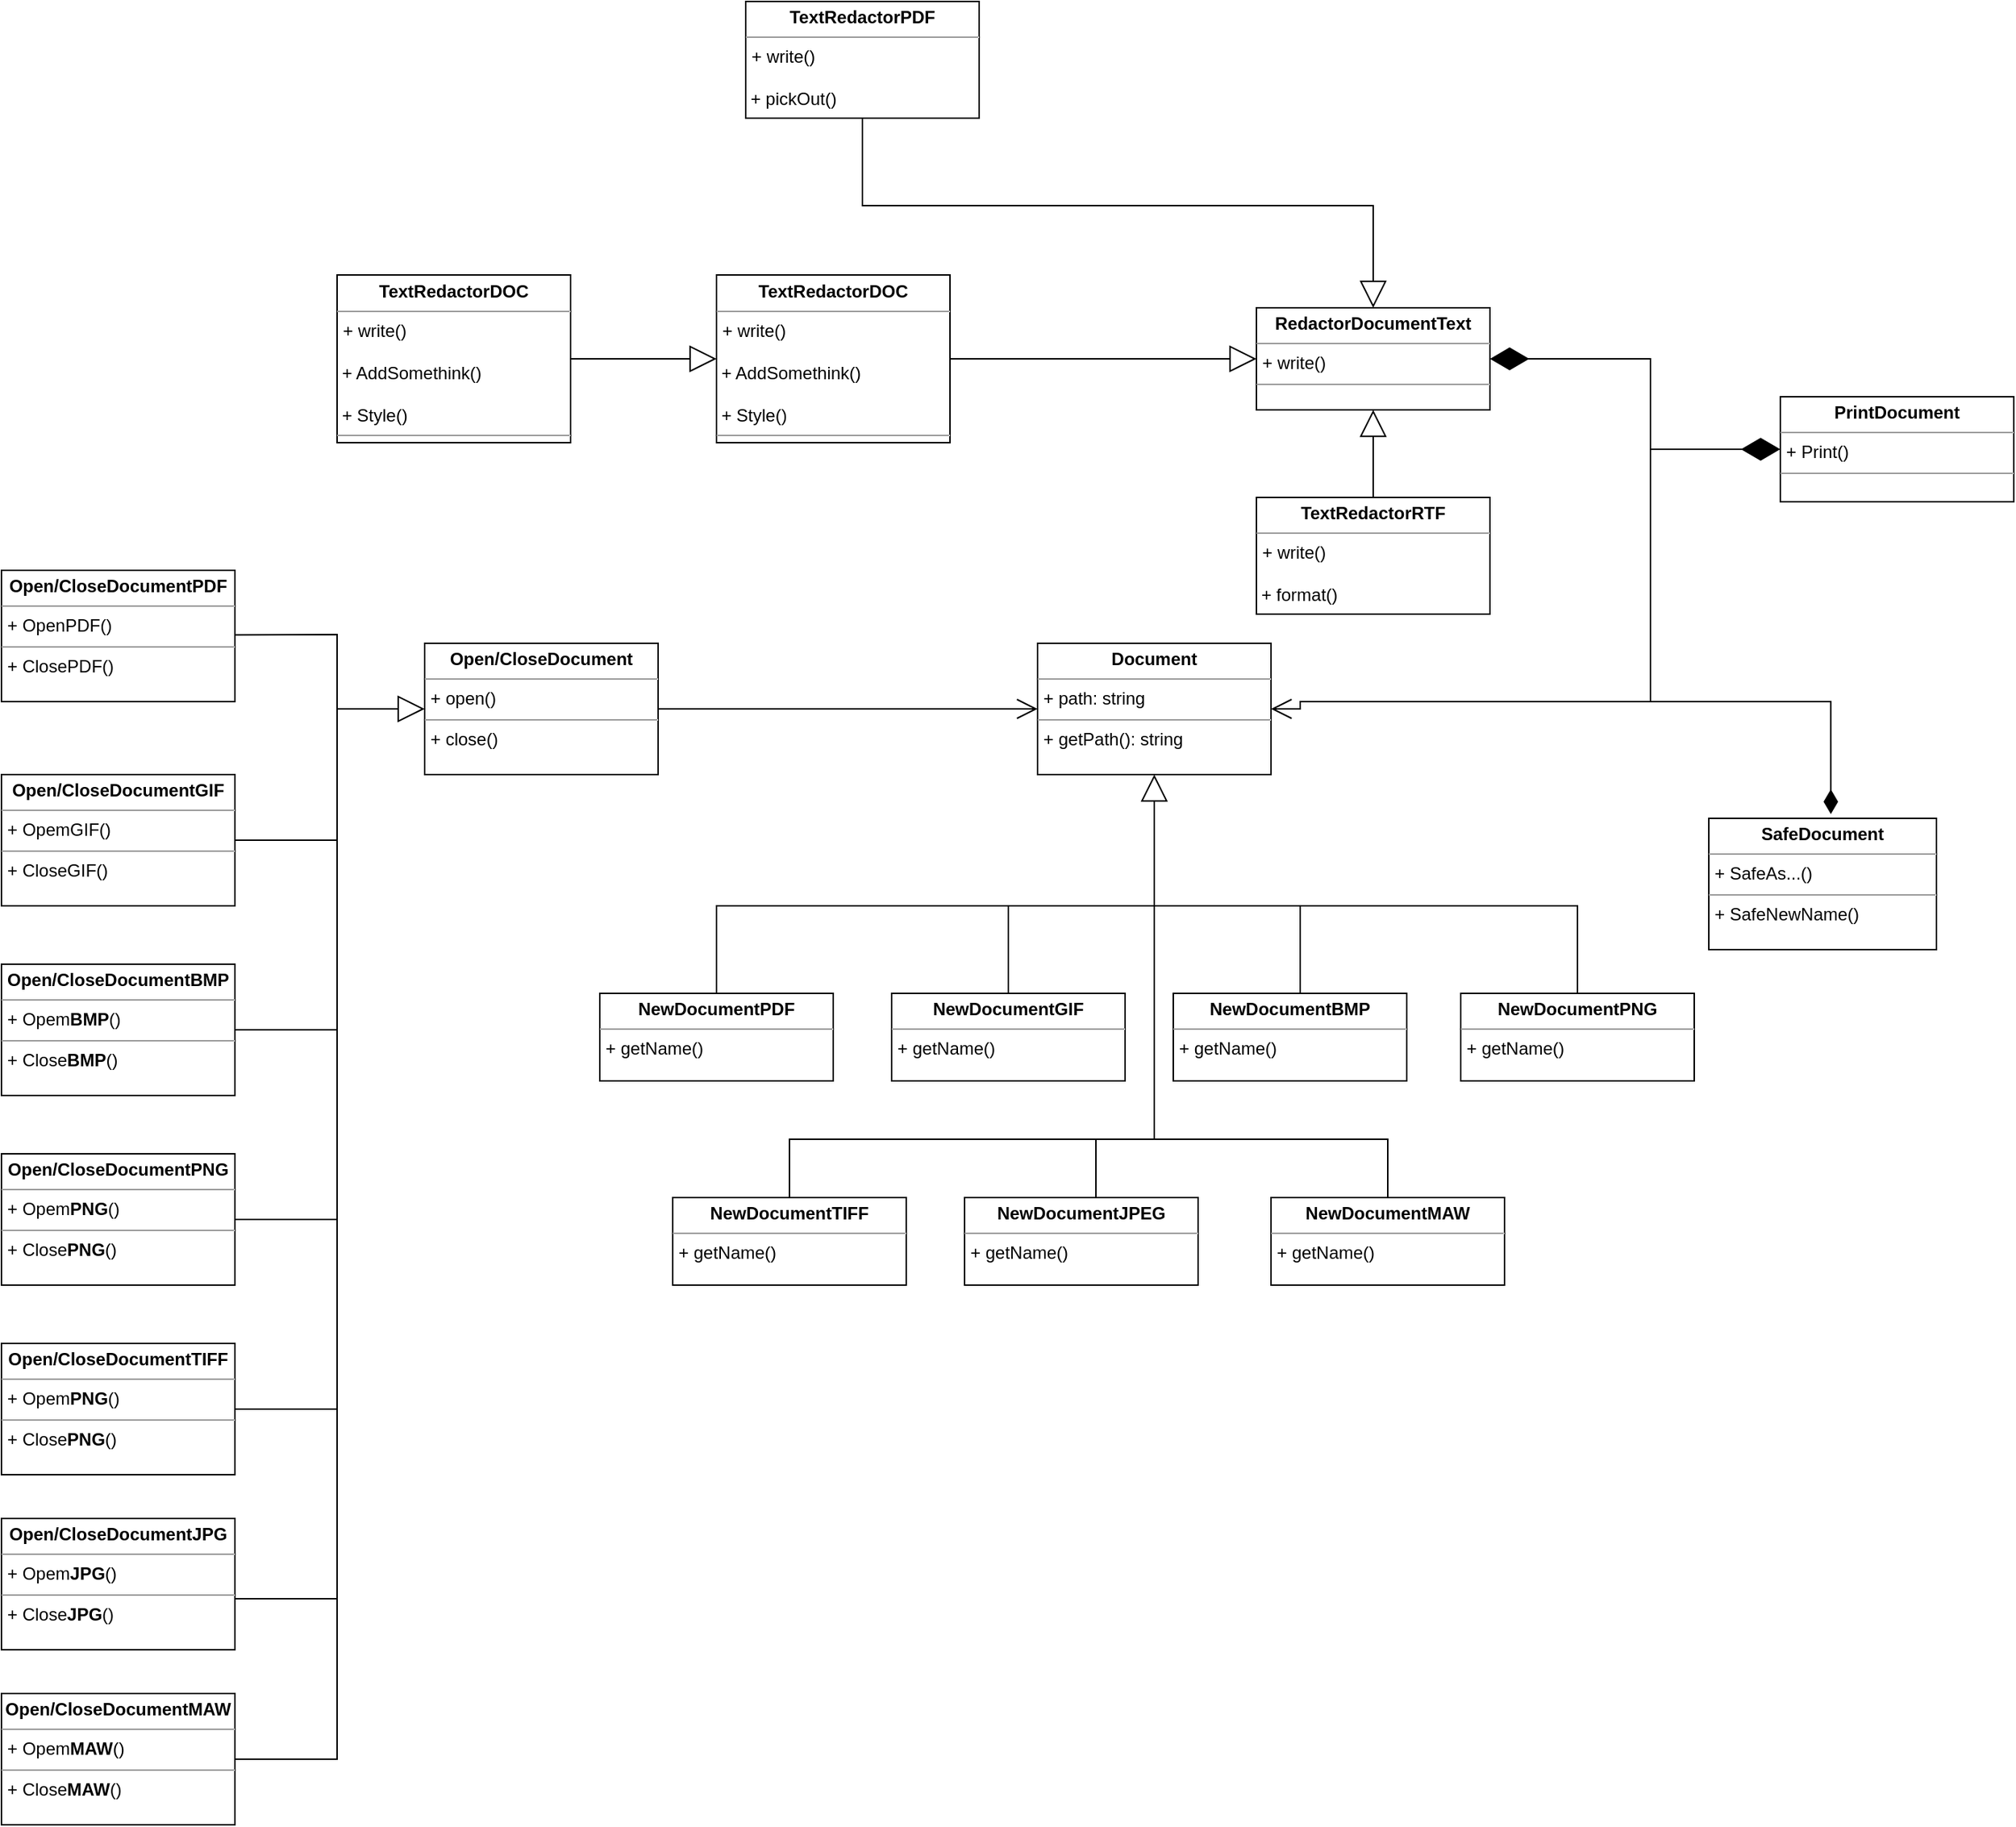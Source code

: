 <mxfile version="21.2.1" type="github">
  <diagram name="Страница 1" id="1JEPZeX4RfmOuQ__iwcs">
    <mxGraphModel dx="3060" dy="1536" grid="1" gridSize="10" guides="1" tooltips="1" connect="1" arrows="1" fold="1" page="0" pageScale="1" pageWidth="827" pageHeight="1169" background="none" math="0" shadow="0">
      <root>
        <mxCell id="0" />
        <mxCell id="1" parent="0" />
        <mxCell id="FXi_Oe5fK3dxQ-S39nLO-6" value="&lt;p style=&quot;margin:0px;margin-top:4px;text-align:center;&quot;&gt;&lt;b&gt;Document&lt;/b&gt;&lt;/p&gt;&lt;hr size=&quot;1&quot;&gt;&lt;p style=&quot;margin:0px;margin-left:4px;&quot;&gt;+ path: string&lt;br&gt;&lt;/p&gt;&lt;hr size=&quot;1&quot;&gt;&lt;p style=&quot;margin:0px;margin-left:4px;&quot;&gt;+ getPath(): string&lt;br&gt;&lt;/p&gt;" style="verticalAlign=top;align=left;overflow=fill;fontSize=12;fontFamily=Helvetica;html=1;whiteSpace=wrap;" vertex="1" parent="1">
          <mxGeometry x="320" y="100" width="160" height="90" as="geometry" />
        </mxCell>
        <mxCell id="FXi_Oe5fK3dxQ-S39nLO-7" value="&lt;p style=&quot;margin:0px;margin-top:4px;text-align:center;&quot;&gt;&lt;b&gt;Open/CloseDocument&lt;br&gt;&lt;/b&gt;&lt;/p&gt;&lt;hr size=&quot;1&quot;&gt;&lt;p style=&quot;margin:0px;margin-left:4px;&quot;&gt;+ open()&lt;br&gt;&lt;/p&gt;&lt;hr size=&quot;1&quot;&gt;&lt;p style=&quot;margin:0px;margin-left:4px;&quot;&gt;+ close()&lt;br&gt;&lt;/p&gt;" style="verticalAlign=top;align=left;overflow=fill;fontSize=12;fontFamily=Helvetica;html=1;whiteSpace=wrap;" vertex="1" parent="1">
          <mxGeometry x="-100" y="100" width="160" height="90" as="geometry" />
        </mxCell>
        <mxCell id="FXi_Oe5fK3dxQ-S39nLO-8" value="" style="endArrow=open;endFill=1;endSize=12;html=1;rounded=0;entryX=0;entryY=0.5;entryDx=0;entryDy=0;exitX=1;exitY=0.5;exitDx=0;exitDy=0;" edge="1" parent="1" source="FXi_Oe5fK3dxQ-S39nLO-7" target="FXi_Oe5fK3dxQ-S39nLO-6">
          <mxGeometry width="160" relative="1" as="geometry">
            <mxPoint x="70" y="140" as="sourcePoint" />
            <mxPoint x="230" y="140" as="targetPoint" />
          </mxGeometry>
        </mxCell>
        <mxCell id="FXi_Oe5fK3dxQ-S39nLO-11" value="&lt;p style=&quot;margin:0px;margin-top:4px;text-align:center;&quot;&gt;&lt;b&gt;Open/CloseDocumentPDF&lt;br&gt;&lt;/b&gt;&lt;/p&gt;&lt;hr size=&quot;1&quot;&gt;&lt;p style=&quot;margin:0px;margin-left:4px;&quot;&gt;+ OpenPDF()&lt;br&gt;&lt;/p&gt;&lt;hr size=&quot;1&quot;&gt;&lt;p style=&quot;margin:0px;margin-left:4px;&quot;&gt;+ ClosePDF()&lt;br&gt;&lt;/p&gt;" style="verticalAlign=top;align=left;overflow=fill;fontSize=12;fontFamily=Helvetica;html=1;whiteSpace=wrap;" vertex="1" parent="1">
          <mxGeometry x="-390" y="50" width="160" height="90" as="geometry" />
        </mxCell>
        <mxCell id="FXi_Oe5fK3dxQ-S39nLO-12" value="&lt;p style=&quot;margin:0px;margin-top:4px;text-align:center;&quot;&gt;&lt;b&gt;Open/CloseDocumentGIF&lt;br&gt;&lt;/b&gt;&lt;/p&gt;&lt;hr size=&quot;1&quot;&gt;&lt;p style=&quot;margin:0px;margin-left:4px;&quot;&gt;+ OpemGIF()&lt;br&gt;&lt;/p&gt;&lt;hr size=&quot;1&quot;&gt;&lt;p style=&quot;margin:0px;margin-left:4px;&quot;&gt;+ CloseGIF()&lt;br&gt;&lt;/p&gt;" style="verticalAlign=top;align=left;overflow=fill;fontSize=12;fontFamily=Helvetica;html=1;whiteSpace=wrap;" vertex="1" parent="1">
          <mxGeometry x="-390" y="190" width="160" height="90" as="geometry" />
        </mxCell>
        <mxCell id="FXi_Oe5fK3dxQ-S39nLO-14" value="" style="endArrow=block;endSize=16;endFill=0;html=1;rounded=0;entryX=0;entryY=0.5;entryDx=0;entryDy=0;" edge="1" parent="1" target="FXi_Oe5fK3dxQ-S39nLO-7">
          <mxGeometry width="160" relative="1" as="geometry">
            <mxPoint x="-230" y="94.23" as="sourcePoint" />
            <mxPoint x="-70" y="94.23" as="targetPoint" />
            <Array as="points">
              <mxPoint x="-160" y="94" />
              <mxPoint x="-160" y="145" />
            </Array>
          </mxGeometry>
        </mxCell>
        <mxCell id="FXi_Oe5fK3dxQ-S39nLO-16" value="" style="endArrow=none;html=1;rounded=0;exitX=1;exitY=0.5;exitDx=0;exitDy=0;" edge="1" parent="1" source="FXi_Oe5fK3dxQ-S39nLO-12">
          <mxGeometry width="50" height="50" relative="1" as="geometry">
            <mxPoint x="-230" y="280" as="sourcePoint" />
            <mxPoint x="-160" y="140" as="targetPoint" />
            <Array as="points">
              <mxPoint x="-160" y="235" />
            </Array>
          </mxGeometry>
        </mxCell>
        <mxCell id="FXi_Oe5fK3dxQ-S39nLO-17" value="" style="endArrow=none;html=1;rounded=0;exitX=1;exitY=0.5;exitDx=0;exitDy=0;" edge="1" parent="1" source="FXi_Oe5fK3dxQ-S39nLO-50">
          <mxGeometry width="50" height="50" relative="1" as="geometry">
            <mxPoint x="-230" y="390" as="sourcePoint" />
            <mxPoint x="-160" y="230" as="targetPoint" />
            <Array as="points">
              <mxPoint x="-160" y="365" />
            </Array>
          </mxGeometry>
        </mxCell>
        <mxCell id="FXi_Oe5fK3dxQ-S39nLO-19" value="" style="endArrow=block;endSize=16;endFill=0;html=1;rounded=0;entryX=0.5;entryY=1;entryDx=0;entryDy=0;" edge="1" parent="1" target="FXi_Oe5fK3dxQ-S39nLO-6">
          <mxGeometry width="160" relative="1" as="geometry">
            <mxPoint x="100" y="340" as="sourcePoint" />
            <mxPoint x="600" y="270" as="targetPoint" />
            <Array as="points">
              <mxPoint x="100" y="280" />
              <mxPoint x="400" y="280" />
            </Array>
          </mxGeometry>
        </mxCell>
        <mxCell id="FXi_Oe5fK3dxQ-S39nLO-20" value="&lt;p style=&quot;margin:0px;margin-top:4px;text-align:center;&quot;&gt;&lt;b&gt;NewDocumentPDF&lt;/b&gt;&lt;/p&gt;&lt;hr size=&quot;1&quot;&gt;&lt;p style=&quot;margin:0px;margin-left:4px;&quot;&gt;+ getName()&lt;br&gt;&lt;/p&gt;" style="verticalAlign=top;align=left;overflow=fill;fontSize=12;fontFamily=Helvetica;html=1;whiteSpace=wrap;" vertex="1" parent="1">
          <mxGeometry x="20" y="340" width="160" height="60" as="geometry" />
        </mxCell>
        <mxCell id="FXi_Oe5fK3dxQ-S39nLO-21" value="&lt;p style=&quot;margin:0px;margin-top:4px;text-align:center;&quot;&gt;&lt;b&gt;NewDocumentGIF&lt;/b&gt;&lt;/p&gt;&lt;hr size=&quot;1&quot;&gt;&lt;p style=&quot;margin:0px;margin-left:4px;&quot;&gt;+ getName()&lt;br&gt;&lt;/p&gt;" style="verticalAlign=top;align=left;overflow=fill;fontSize=12;fontFamily=Helvetica;html=1;whiteSpace=wrap;" vertex="1" parent="1">
          <mxGeometry x="220" y="340" width="160" height="60" as="geometry" />
        </mxCell>
        <mxCell id="FXi_Oe5fK3dxQ-S39nLO-22" value="&lt;p style=&quot;margin:0px;margin-top:4px;text-align:center;&quot;&gt;&lt;b&gt;NewDocumentBMP&lt;/b&gt;&lt;/p&gt;&lt;hr size=&quot;1&quot;&gt;&lt;p style=&quot;margin:0px;margin-left:4px;&quot;&gt;+ getName()&lt;br&gt;&lt;/p&gt;" style="verticalAlign=top;align=left;overflow=fill;fontSize=12;fontFamily=Helvetica;html=1;whiteSpace=wrap;" vertex="1" parent="1">
          <mxGeometry x="413" y="340" width="160" height="60" as="geometry" />
        </mxCell>
        <mxCell id="FXi_Oe5fK3dxQ-S39nLO-23" value="&lt;p style=&quot;margin:0px;margin-top:4px;text-align:center;&quot;&gt;&lt;b&gt;NewDocumentPNG&lt;/b&gt;&lt;/p&gt;&lt;hr size=&quot;1&quot;&gt;&lt;p style=&quot;margin:0px;margin-left:4px;&quot;&gt;+ getName()&lt;br&gt;&lt;/p&gt;" style="verticalAlign=top;align=left;overflow=fill;fontSize=12;fontFamily=Helvetica;html=1;whiteSpace=wrap;" vertex="1" parent="1">
          <mxGeometry x="610" y="340" width="160" height="60" as="geometry" />
        </mxCell>
        <mxCell id="FXi_Oe5fK3dxQ-S39nLO-24" value="" style="endArrow=none;html=1;rounded=0;exitX=0.5;exitY=0;exitDx=0;exitDy=0;" edge="1" parent="1" source="FXi_Oe5fK3dxQ-S39nLO-21">
          <mxGeometry width="50" height="50" relative="1" as="geometry">
            <mxPoint x="470" y="360" as="sourcePoint" />
            <mxPoint x="300" y="280" as="targetPoint" />
          </mxGeometry>
        </mxCell>
        <mxCell id="FXi_Oe5fK3dxQ-S39nLO-25" value="" style="endArrow=none;html=1;rounded=0;exitX=0.5;exitY=0;exitDx=0;exitDy=0;" edge="1" parent="1">
          <mxGeometry width="50" height="50" relative="1" as="geometry">
            <mxPoint x="500" y="340" as="sourcePoint" />
            <mxPoint x="400" y="280" as="targetPoint" />
            <Array as="points">
              <mxPoint x="500" y="280" />
            </Array>
          </mxGeometry>
        </mxCell>
        <mxCell id="FXi_Oe5fK3dxQ-S39nLO-26" value="" style="endArrow=none;html=1;rounded=0;exitX=0.5;exitY=0;exitDx=0;exitDy=0;" edge="1" parent="1">
          <mxGeometry width="50" height="50" relative="1" as="geometry">
            <mxPoint x="690" y="340" as="sourcePoint" />
            <mxPoint x="500" y="280" as="targetPoint" />
            <Array as="points">
              <mxPoint x="690" y="300" />
              <mxPoint x="690" y="280" />
            </Array>
          </mxGeometry>
        </mxCell>
        <mxCell id="FXi_Oe5fK3dxQ-S39nLO-27" value="" style="endArrow=none;html=1;rounded=0;" edge="1" parent="1">
          <mxGeometry width="50" height="50" relative="1" as="geometry">
            <mxPoint x="400" y="440" as="sourcePoint" />
            <mxPoint x="400" y="280" as="targetPoint" />
          </mxGeometry>
        </mxCell>
        <mxCell id="FXi_Oe5fK3dxQ-S39nLO-29" value="" style="endArrow=open;html=1;endSize=12;startArrow=diamondThin;startSize=14;startFill=1;edgeStyle=orthogonalEdgeStyle;align=left;verticalAlign=bottom;rounded=0;entryX=1;entryY=0.5;entryDx=0;entryDy=0;exitX=0.536;exitY=-0.032;exitDx=0;exitDy=0;exitPerimeter=0;" edge="1" parent="1" source="FXi_Oe5fK3dxQ-S39nLO-30" target="FXi_Oe5fK3dxQ-S39nLO-6">
          <mxGeometry x="-1" y="3" relative="1" as="geometry">
            <mxPoint x="990" y="250" as="sourcePoint" />
            <mxPoint x="730" y="200" as="targetPoint" />
            <Array as="points">
              <mxPoint x="864" y="140" />
              <mxPoint x="500" y="140" />
              <mxPoint x="500" y="145" />
            </Array>
          </mxGeometry>
        </mxCell>
        <mxCell id="FXi_Oe5fK3dxQ-S39nLO-30" value="&lt;p style=&quot;margin:0px;margin-top:4px;text-align:center;&quot;&gt;&lt;b&gt;SafeDocument&lt;/b&gt;&lt;/p&gt;&lt;hr size=&quot;1&quot;&gt;&lt;p style=&quot;margin:0px;margin-left:4px;&quot;&gt;+ SafeAs...()&lt;br&gt;&lt;/p&gt;&lt;hr size=&quot;1&quot;&gt;&lt;p style=&quot;margin:0px;margin-left:4px;&quot;&gt;+ SafeNewName()&lt;br&gt;&lt;/p&gt;" style="verticalAlign=top;align=left;overflow=fill;fontSize=12;fontFamily=Helvetica;html=1;whiteSpace=wrap;" vertex="1" parent="1">
          <mxGeometry x="780" y="220" width="156" height="90" as="geometry" />
        </mxCell>
        <mxCell id="FXi_Oe5fK3dxQ-S39nLO-31" value="" style="endArrow=diamondThin;endFill=1;endSize=24;html=1;rounded=0;entryX=0;entryY=0.5;entryDx=0;entryDy=0;" edge="1" parent="1" target="FXi_Oe5fK3dxQ-S39nLO-32">
          <mxGeometry width="160" relative="1" as="geometry">
            <mxPoint x="740" y="140" as="sourcePoint" />
            <mxPoint x="828" y="-29" as="targetPoint" />
            <Array as="points">
              <mxPoint x="740" y="-33" />
            </Array>
          </mxGeometry>
        </mxCell>
        <mxCell id="FXi_Oe5fK3dxQ-S39nLO-32" value="&lt;p style=&quot;margin:0px;margin-top:4px;text-align:center;&quot;&gt;&lt;b&gt;PrintDocument&lt;/b&gt;&lt;/p&gt;&lt;hr size=&quot;1&quot;&gt;&lt;p style=&quot;margin:0px;margin-left:4px;&quot;&gt;+ Print()&lt;br&gt;&lt;/p&gt;&lt;hr size=&quot;1&quot;&gt;&lt;p style=&quot;margin:0px;margin-left:4px;&quot;&gt;&lt;br&gt;&lt;/p&gt;" style="verticalAlign=top;align=left;overflow=fill;fontSize=12;fontFamily=Helvetica;html=1;whiteSpace=wrap;" vertex="1" parent="1">
          <mxGeometry x="829" y="-69" width="160" height="72" as="geometry" />
        </mxCell>
        <mxCell id="FXi_Oe5fK3dxQ-S39nLO-33" value="" style="endArrow=diamondThin;endFill=1;endSize=24;html=1;rounded=0;entryX=1;entryY=0.5;entryDx=0;entryDy=0;" edge="1" parent="1" target="FXi_Oe5fK3dxQ-S39nLO-34">
          <mxGeometry width="160" relative="1" as="geometry">
            <mxPoint x="740" y="8" as="sourcePoint" />
            <mxPoint x="630" y="-170" as="targetPoint" />
            <Array as="points">
              <mxPoint x="740" y="-95" />
            </Array>
          </mxGeometry>
        </mxCell>
        <mxCell id="FXi_Oe5fK3dxQ-S39nLO-34" value="&lt;p style=&quot;margin:0px;margin-top:4px;text-align:center;&quot;&gt;&lt;b&gt;RedactorDocumentText&lt;/b&gt;&lt;/p&gt;&lt;hr size=&quot;1&quot;&gt;&lt;p style=&quot;margin:0px;margin-left:4px;&quot;&gt;+ write()&lt;br&gt;&lt;/p&gt;&lt;hr size=&quot;1&quot;&gt;" style="verticalAlign=top;align=left;overflow=fill;fontSize=12;fontFamily=Helvetica;html=1;whiteSpace=wrap;" vertex="1" parent="1">
          <mxGeometry x="470" y="-130" width="160" height="70" as="geometry" />
        </mxCell>
        <mxCell id="FXi_Oe5fK3dxQ-S39nLO-35" value="" style="endArrow=block;endSize=16;endFill=0;html=1;rounded=0;entryX=0.5;entryY=0;entryDx=0;entryDy=0;exitX=0.5;exitY=1;exitDx=0;exitDy=0;" edge="1" parent="1" source="FXi_Oe5fK3dxQ-S39nLO-38" target="FXi_Oe5fK3dxQ-S39nLO-34">
          <mxGeometry width="160" relative="1" as="geometry">
            <mxPoint x="290" y="-370" as="sourcePoint" />
            <mxPoint x="540" y="-300" as="targetPoint" />
            <Array as="points">
              <mxPoint x="200" y="-200" />
              <mxPoint x="550" y="-200" />
            </Array>
          </mxGeometry>
        </mxCell>
        <mxCell id="FXi_Oe5fK3dxQ-S39nLO-38" value="&lt;p style=&quot;margin:0px;margin-top:4px;text-align:center;&quot;&gt;&lt;b&gt;TextRedactorPDF&lt;/b&gt;&lt;/p&gt;&lt;hr size=&quot;1&quot;&gt;&lt;p style=&quot;margin:0px;margin-left:4px;&quot;&gt;+ write()&lt;br&gt;&lt;/p&gt;&lt;span style=&quot;white-space: pre;&quot;&gt; &lt;br&gt;&lt;/span&gt;&amp;nbsp;+ pickOut()&lt;br&gt;&lt;hr size=&quot;1&quot;&gt;" style="verticalAlign=top;align=left;overflow=fill;fontSize=12;fontFamily=Helvetica;html=1;whiteSpace=wrap;" vertex="1" parent="1">
          <mxGeometry x="120" y="-340" width="160" height="80" as="geometry" />
        </mxCell>
        <mxCell id="FXi_Oe5fK3dxQ-S39nLO-39" value="&lt;p style=&quot;margin:0px;margin-top:4px;text-align:center;&quot;&gt;&lt;b&gt;TextRedactorDOC&lt;/b&gt;&lt;/p&gt;&lt;hr size=&quot;1&quot;&gt;&lt;p style=&quot;margin:0px;margin-left:4px;&quot;&gt;+ write()&lt;/p&gt;&lt;p style=&quot;margin:0px;margin-left:4px;&quot;&gt;&lt;br&gt;&lt;/p&gt;&lt;span style=&quot;white-space: pre;&quot;&gt; + AddSomethink()&lt;br&gt;&lt;br&gt;&lt;/span&gt;&amp;nbsp;+ Style()&lt;br&gt;&lt;hr size=&quot;1&quot;&gt;" style="verticalAlign=top;align=left;overflow=fill;fontSize=12;fontFamily=Helvetica;html=1;whiteSpace=wrap;" vertex="1" parent="1">
          <mxGeometry x="100" y="-152.5" width="160" height="115" as="geometry" />
        </mxCell>
        <mxCell id="FXi_Oe5fK3dxQ-S39nLO-40" value="" style="endArrow=block;endSize=16;endFill=0;html=1;rounded=0;entryX=0;entryY=0.5;entryDx=0;entryDy=0;exitX=1;exitY=0.5;exitDx=0;exitDy=0;" edge="1" parent="1" source="FXi_Oe5fK3dxQ-S39nLO-39" target="FXi_Oe5fK3dxQ-S39nLO-34">
          <mxGeometry width="160" relative="1" as="geometry">
            <mxPoint x="110" y="-280" as="sourcePoint" />
            <mxPoint x="460" y="-160" as="targetPoint" />
            <Array as="points" />
          </mxGeometry>
        </mxCell>
        <mxCell id="FXi_Oe5fK3dxQ-S39nLO-41" value="&lt;p style=&quot;margin:0px;margin-top:4px;text-align:center;&quot;&gt;&lt;b&gt;TextRedactorDOC&lt;/b&gt;&lt;/p&gt;&lt;hr size=&quot;1&quot;&gt;&lt;p style=&quot;margin:0px;margin-left:4px;&quot;&gt;+ write()&lt;/p&gt;&lt;p style=&quot;margin:0px;margin-left:4px;&quot;&gt;&lt;br&gt;&lt;/p&gt;&lt;span style=&quot;white-space: pre;&quot;&gt; + AddSomethink()&lt;br&gt;&lt;br&gt;&lt;/span&gt;&amp;nbsp;+ Style()&lt;br&gt;&lt;hr size=&quot;1&quot;&gt;" style="verticalAlign=top;align=left;overflow=fill;fontSize=12;fontFamily=Helvetica;html=1;whiteSpace=wrap;" vertex="1" parent="1">
          <mxGeometry x="-160" y="-152.5" width="160" height="115" as="geometry" />
        </mxCell>
        <mxCell id="FXi_Oe5fK3dxQ-S39nLO-42" value="" style="endArrow=block;endSize=16;endFill=0;html=1;rounded=0;entryX=0;entryY=0.5;entryDx=0;entryDy=0;exitX=1;exitY=0.5;exitDx=0;exitDy=0;" edge="1" parent="1" source="FXi_Oe5fK3dxQ-S39nLO-41" target="FXi_Oe5fK3dxQ-S39nLO-39">
          <mxGeometry width="160" relative="1" as="geometry">
            <mxPoint x="-40" y="-165.5" as="sourcePoint" />
            <mxPoint x="170" y="-165.5" as="targetPoint" />
            <Array as="points" />
          </mxGeometry>
        </mxCell>
        <mxCell id="FXi_Oe5fK3dxQ-S39nLO-43" value="&lt;p style=&quot;margin:0px;margin-top:4px;text-align:center;&quot;&gt;&lt;b&gt;TextRedactorRTF&lt;/b&gt;&lt;/p&gt;&lt;hr size=&quot;1&quot;&gt;&lt;p style=&quot;margin:0px;margin-left:4px;&quot;&gt;+ write()&lt;br&gt;&lt;/p&gt;&lt;span style=&quot;white-space: pre;&quot;&gt; &lt;br&gt;&lt;/span&gt;&amp;nbsp;+ format()&lt;br&gt;&lt;hr size=&quot;1&quot;&gt;" style="verticalAlign=top;align=left;overflow=fill;fontSize=12;fontFamily=Helvetica;html=1;whiteSpace=wrap;" vertex="1" parent="1">
          <mxGeometry x="470" width="160" height="80" as="geometry" />
        </mxCell>
        <mxCell id="FXi_Oe5fK3dxQ-S39nLO-44" value="" style="endArrow=block;endSize=16;endFill=0;html=1;rounded=0;entryX=0.5;entryY=1;entryDx=0;entryDy=0;exitX=0.5;exitY=0;exitDx=0;exitDy=0;" edge="1" parent="1" source="FXi_Oe5fK3dxQ-S39nLO-43" target="FXi_Oe5fK3dxQ-S39nLO-34">
          <mxGeometry width="160" relative="1" as="geometry">
            <mxPoint x="270" y="-85" as="sourcePoint" />
            <mxPoint x="480" y="-85" as="targetPoint" />
            <Array as="points" />
          </mxGeometry>
        </mxCell>
        <mxCell id="FXi_Oe5fK3dxQ-S39nLO-45" value="&lt;p style=&quot;margin:0px;margin-top:4px;text-align:center;&quot;&gt;&lt;b&gt;NewDocumentTIFF&lt;/b&gt;&lt;/p&gt;&lt;hr size=&quot;1&quot;&gt;&lt;p style=&quot;margin:0px;margin-left:4px;&quot;&gt;+ getName()&lt;br&gt;&lt;/p&gt;" style="verticalAlign=top;align=left;overflow=fill;fontSize=12;fontFamily=Helvetica;html=1;whiteSpace=wrap;" vertex="1" parent="1">
          <mxGeometry x="70" y="480" width="160" height="60" as="geometry" />
        </mxCell>
        <mxCell id="FXi_Oe5fK3dxQ-S39nLO-46" value="" style="endArrow=none;html=1;rounded=0;" edge="1" parent="1">
          <mxGeometry width="50" height="50" relative="1" as="geometry">
            <mxPoint x="150" y="480" as="sourcePoint" />
            <mxPoint x="400" y="440" as="targetPoint" />
            <Array as="points">
              <mxPoint x="150" y="440" />
            </Array>
          </mxGeometry>
        </mxCell>
        <mxCell id="FXi_Oe5fK3dxQ-S39nLO-47" value="&lt;p style=&quot;margin:0px;margin-top:4px;text-align:center;&quot;&gt;&lt;b&gt;NewDocumentJPEG&lt;/b&gt;&lt;/p&gt;&lt;hr size=&quot;1&quot;&gt;&lt;p style=&quot;margin:0px;margin-left:4px;&quot;&gt;+ getName()&lt;br&gt;&lt;/p&gt;" style="verticalAlign=top;align=left;overflow=fill;fontSize=12;fontFamily=Helvetica;html=1;whiteSpace=wrap;" vertex="1" parent="1">
          <mxGeometry x="270" y="480" width="160" height="60" as="geometry" />
        </mxCell>
        <mxCell id="FXi_Oe5fK3dxQ-S39nLO-48" value="&lt;p style=&quot;margin:0px;margin-top:4px;text-align:center;&quot;&gt;&lt;b&gt;NewDocumentMAW&lt;/b&gt;&lt;/p&gt;&lt;hr size=&quot;1&quot;&gt;&lt;p style=&quot;margin:0px;margin-left:4px;&quot;&gt;+ getName()&lt;br&gt;&lt;/p&gt;" style="verticalAlign=top;align=left;overflow=fill;fontSize=12;fontFamily=Helvetica;html=1;whiteSpace=wrap;" vertex="1" parent="1">
          <mxGeometry x="480" y="480" width="160" height="60" as="geometry" />
        </mxCell>
        <mxCell id="FXi_Oe5fK3dxQ-S39nLO-49" value="" style="endArrow=none;html=1;rounded=0;entryX=0.5;entryY=0;entryDx=0;entryDy=0;" edge="1" parent="1" target="FXi_Oe5fK3dxQ-S39nLO-48">
          <mxGeometry width="50" height="50" relative="1" as="geometry">
            <mxPoint x="360" y="480" as="sourcePoint" />
            <mxPoint x="650" y="440" as="targetPoint" />
            <Array as="points">
              <mxPoint x="360" y="440" />
              <mxPoint x="560" y="440" />
            </Array>
          </mxGeometry>
        </mxCell>
        <mxCell id="FXi_Oe5fK3dxQ-S39nLO-50" value="&lt;p style=&quot;margin:0px;margin-top:4px;text-align:center;&quot;&gt;&lt;b&gt;Open/CloseDocument&lt;/b&gt;&lt;b&gt;BMP&lt;/b&gt;&lt;/p&gt;&lt;hr size=&quot;1&quot;&gt;&lt;p style=&quot;margin:0px;margin-left:4px;&quot;&gt;+ Opem&lt;b&gt;BMP&lt;/b&gt;()&lt;br&gt;&lt;/p&gt;&lt;hr size=&quot;1&quot;&gt;&lt;p style=&quot;margin:0px;margin-left:4px;&quot;&gt;+ Close&lt;b&gt;BMP&lt;/b&gt;()&lt;br&gt;&lt;/p&gt;" style="verticalAlign=top;align=left;overflow=fill;fontSize=12;fontFamily=Helvetica;html=1;whiteSpace=wrap;" vertex="1" parent="1">
          <mxGeometry x="-390" y="320" width="160" height="90" as="geometry" />
        </mxCell>
        <mxCell id="FXi_Oe5fK3dxQ-S39nLO-51" value="&lt;p style=&quot;margin:0px;margin-top:4px;text-align:center;&quot;&gt;&lt;b&gt;Open/CloseDocument&lt;/b&gt;&lt;b&gt;PNG&lt;/b&gt;&lt;/p&gt;&lt;hr size=&quot;1&quot;&gt;&lt;p style=&quot;margin:0px;margin-left:4px;&quot;&gt;+ Opem&lt;b&gt;PNG&lt;/b&gt;()&lt;br&gt;&lt;/p&gt;&lt;hr size=&quot;1&quot;&gt;&lt;p style=&quot;margin:0px;margin-left:4px;&quot;&gt;+ Close&lt;b&gt;PNG&lt;/b&gt;()&lt;br&gt;&lt;/p&gt;" style="verticalAlign=top;align=left;overflow=fill;fontSize=12;fontFamily=Helvetica;html=1;whiteSpace=wrap;" vertex="1" parent="1">
          <mxGeometry x="-390" y="450" width="160" height="90" as="geometry" />
        </mxCell>
        <mxCell id="FXi_Oe5fK3dxQ-S39nLO-52" value="&lt;p style=&quot;margin:0px;margin-top:4px;text-align:center;&quot;&gt;&lt;b&gt;Open/CloseDocument&lt;/b&gt;&lt;b&gt;TIFF&lt;/b&gt;&lt;/p&gt;&lt;hr size=&quot;1&quot;&gt;&lt;p style=&quot;margin:0px;margin-left:4px;&quot;&gt;+ Opem&lt;b&gt;PNG&lt;/b&gt;()&lt;br&gt;&lt;/p&gt;&lt;hr size=&quot;1&quot;&gt;&lt;p style=&quot;margin:0px;margin-left:4px;&quot;&gt;+ Close&lt;b&gt;PNG&lt;/b&gt;()&lt;br&gt;&lt;/p&gt;" style="verticalAlign=top;align=left;overflow=fill;fontSize=12;fontFamily=Helvetica;html=1;whiteSpace=wrap;" vertex="1" parent="1">
          <mxGeometry x="-390" y="580" width="160" height="90" as="geometry" />
        </mxCell>
        <mxCell id="FXi_Oe5fK3dxQ-S39nLO-53" value="&lt;p style=&quot;margin:0px;margin-top:4px;text-align:center;&quot;&gt;&lt;b&gt;Open/CloseDocument&lt;/b&gt;&lt;b&gt;JPG&lt;/b&gt;&lt;/p&gt;&lt;hr size=&quot;1&quot;&gt;&lt;p style=&quot;margin:0px;margin-left:4px;&quot;&gt;+ Opem&lt;b&gt;&lt;/b&gt;&lt;b&gt;JPG&lt;/b&gt;()&lt;br&gt;&lt;/p&gt;&lt;hr size=&quot;1&quot;&gt;&lt;p style=&quot;margin:0px;margin-left:4px;&quot;&gt;+ Close&lt;b&gt;JPG&lt;/b&gt;()&lt;br&gt;&lt;/p&gt;" style="verticalAlign=top;align=left;overflow=fill;fontSize=12;fontFamily=Helvetica;html=1;whiteSpace=wrap;" vertex="1" parent="1">
          <mxGeometry x="-390" y="700" width="160" height="90" as="geometry" />
        </mxCell>
        <mxCell id="FXi_Oe5fK3dxQ-S39nLO-54" value="&lt;p style=&quot;margin:0px;margin-top:4px;text-align:center;&quot;&gt;&lt;b&gt;Open/CloseDocument&lt;/b&gt;&lt;b&gt;MAW&lt;/b&gt;&lt;/p&gt;&lt;hr size=&quot;1&quot;&gt;&lt;p style=&quot;margin:0px;margin-left:4px;&quot;&gt;+ Opem&lt;b&gt;MAW&lt;/b&gt;()&lt;br&gt;&lt;/p&gt;&lt;hr size=&quot;1&quot;&gt;&lt;p style=&quot;margin:0px;margin-left:4px;&quot;&gt;+ Close&lt;b&gt;MAW&lt;/b&gt;()&lt;br&gt;&lt;/p&gt;" style="verticalAlign=top;align=left;overflow=fill;fontSize=12;fontFamily=Helvetica;html=1;whiteSpace=wrap;" vertex="1" parent="1">
          <mxGeometry x="-390" y="820" width="160" height="90" as="geometry" />
        </mxCell>
        <mxCell id="FXi_Oe5fK3dxQ-S39nLO-55" value="" style="endArrow=none;html=1;rounded=0;exitX=1;exitY=0.5;exitDx=0;exitDy=0;" edge="1" parent="1">
          <mxGeometry width="50" height="50" relative="1" as="geometry">
            <mxPoint x="-230" y="495" as="sourcePoint" />
            <mxPoint x="-160" y="360" as="targetPoint" />
            <Array as="points">
              <mxPoint x="-160" y="495" />
            </Array>
          </mxGeometry>
        </mxCell>
        <mxCell id="FXi_Oe5fK3dxQ-S39nLO-56" value="" style="endArrow=none;html=1;rounded=0;exitX=1;exitY=0.5;exitDx=0;exitDy=0;" edge="1" parent="1">
          <mxGeometry width="50" height="50" relative="1" as="geometry">
            <mxPoint x="-230" y="625" as="sourcePoint" />
            <mxPoint x="-160" y="490" as="targetPoint" />
            <Array as="points">
              <mxPoint x="-160" y="625" />
            </Array>
          </mxGeometry>
        </mxCell>
        <mxCell id="FXi_Oe5fK3dxQ-S39nLO-57" value="" style="endArrow=none;html=1;rounded=0;exitX=1;exitY=0.5;exitDx=0;exitDy=0;" edge="1" parent="1">
          <mxGeometry width="50" height="50" relative="1" as="geometry">
            <mxPoint x="-230" y="755" as="sourcePoint" />
            <mxPoint x="-160" y="620" as="targetPoint" />
            <Array as="points">
              <mxPoint x="-160" y="755" />
            </Array>
          </mxGeometry>
        </mxCell>
        <mxCell id="FXi_Oe5fK3dxQ-S39nLO-58" value="" style="endArrow=none;html=1;rounded=0;exitX=1;exitY=0.5;exitDx=0;exitDy=0;" edge="1" parent="1" source="FXi_Oe5fK3dxQ-S39nLO-54">
          <mxGeometry width="50" height="50" relative="1" as="geometry">
            <mxPoint x="-230" y="885" as="sourcePoint" />
            <mxPoint x="-160" y="750" as="targetPoint" />
            <Array as="points">
              <mxPoint x="-160" y="865" />
              <mxPoint x="-160" y="820" />
            </Array>
          </mxGeometry>
        </mxCell>
      </root>
    </mxGraphModel>
  </diagram>
</mxfile>
